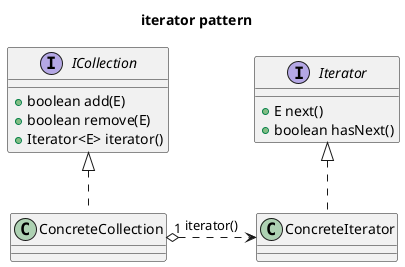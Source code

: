 @startuml
title iterator pattern

interface Iterator{
    + E next()
    + boolean hasNext()
}

interface ICollection{
    + boolean add(E)
    + boolean remove(E)
    + Iterator<E> iterator()
}

class ConcreteIterator{
}

class ConcreteCollection{
}

ConcreteIterator .up.|> Iterator
ConcreteCollection .up.|> ICollection

ConcreteCollection "1" o.right.> ConcreteIterator: iterator()
@enduml